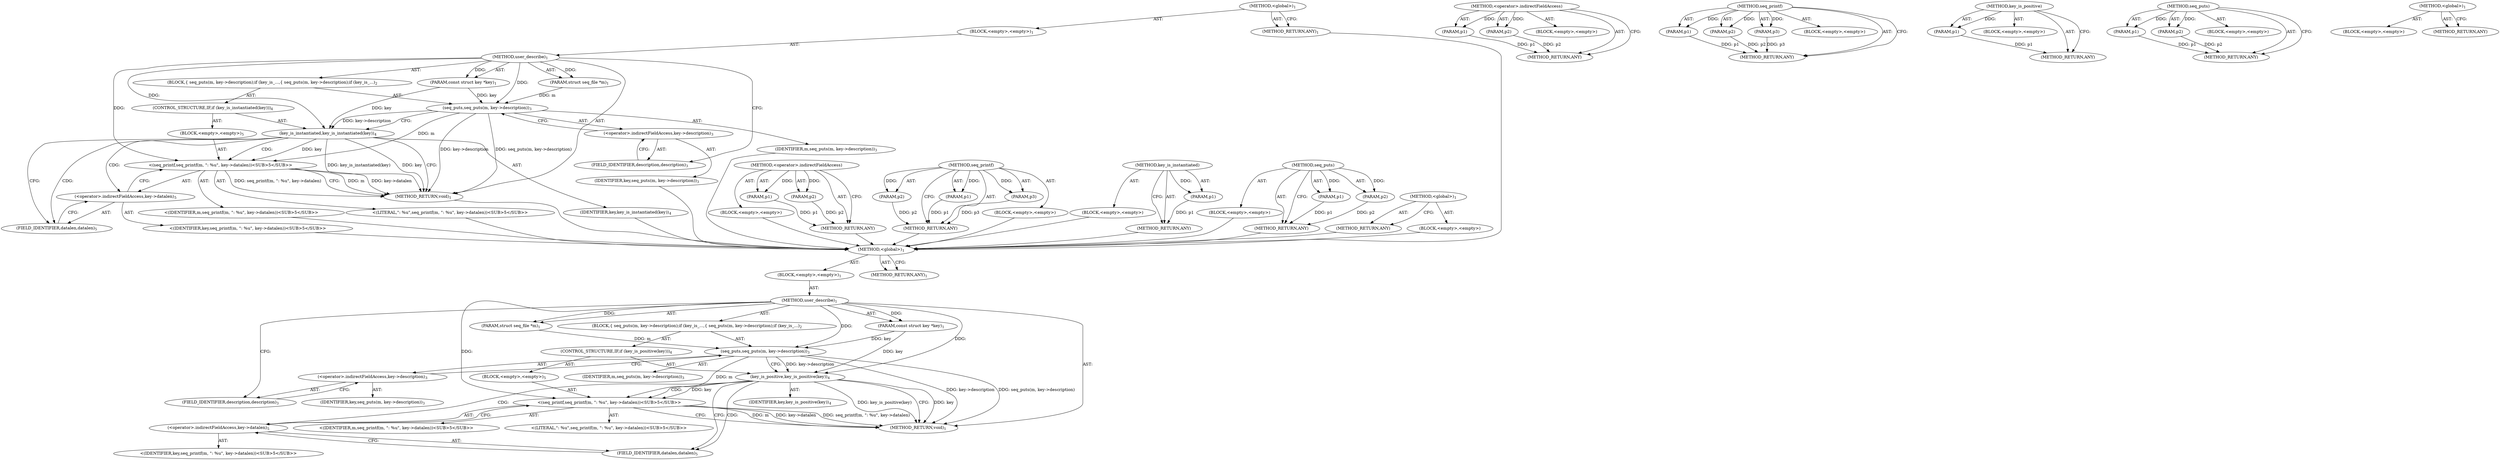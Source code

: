 digraph "&lt;global&gt;" {
vulnerable_6 [label=<(METHOD,&lt;global&gt;)<SUB>1</SUB>>];
vulnerable_7 [label=<(BLOCK,&lt;empty&gt;,&lt;empty&gt;)<SUB>1</SUB>>];
vulnerable_8 [label=<(METHOD,user_describe)<SUB>1</SUB>>];
vulnerable_9 [label=<(PARAM,const struct key *key)<SUB>1</SUB>>];
vulnerable_10 [label=<(PARAM,struct seq_file *m)<SUB>1</SUB>>];
vulnerable_11 [label=<(BLOCK,{
 	seq_puts(m, key-&gt;description);
	if (key_is_...,{
 	seq_puts(m, key-&gt;description);
	if (key_is_...)<SUB>2</SUB>>];
vulnerable_12 [label=<(seq_puts,seq_puts(m, key-&gt;description))<SUB>3</SUB>>];
vulnerable_13 [label=<(IDENTIFIER,m,seq_puts(m, key-&gt;description))<SUB>3</SUB>>];
vulnerable_14 [label=<(&lt;operator&gt;.indirectFieldAccess,key-&gt;description)<SUB>3</SUB>>];
vulnerable_15 [label=<(IDENTIFIER,key,seq_puts(m, key-&gt;description))<SUB>3</SUB>>];
vulnerable_16 [label=<(FIELD_IDENTIFIER,description,description)<SUB>3</SUB>>];
vulnerable_17 [label=<(CONTROL_STRUCTURE,IF,if (key_is_instantiated(key)))<SUB>4</SUB>>];
vulnerable_18 [label=<(key_is_instantiated,key_is_instantiated(key))<SUB>4</SUB>>];
vulnerable_19 [label=<(IDENTIFIER,key,key_is_instantiated(key))<SUB>4</SUB>>];
vulnerable_20 [label=<(BLOCK,&lt;empty&gt;,&lt;empty&gt;)<SUB>5</SUB>>];
vulnerable_21 [label="<(seq_printf,seq_printf(m, &quot;: %u&quot;, key-&gt;datalen))<SUB>5</SUB>>"];
vulnerable_22 [label="<(IDENTIFIER,m,seq_printf(m, &quot;: %u&quot;, key-&gt;datalen))<SUB>5</SUB>>"];
vulnerable_23 [label="<(LITERAL,&quot;: %u&quot;,seq_printf(m, &quot;: %u&quot;, key-&gt;datalen))<SUB>5</SUB>>"];
vulnerable_24 [label=<(&lt;operator&gt;.indirectFieldAccess,key-&gt;datalen)<SUB>5</SUB>>];
vulnerable_25 [label="<(IDENTIFIER,key,seq_printf(m, &quot;: %u&quot;, key-&gt;datalen))<SUB>5</SUB>>"];
vulnerable_26 [label=<(FIELD_IDENTIFIER,datalen,datalen)<SUB>5</SUB>>];
vulnerable_27 [label=<(METHOD_RETURN,void)<SUB>1</SUB>>];
vulnerable_29 [label=<(METHOD_RETURN,ANY)<SUB>1</SUB>>];
vulnerable_53 [label=<(METHOD,&lt;operator&gt;.indirectFieldAccess)>];
vulnerable_54 [label=<(PARAM,p1)>];
vulnerable_55 [label=<(PARAM,p2)>];
vulnerable_56 [label=<(BLOCK,&lt;empty&gt;,&lt;empty&gt;)>];
vulnerable_57 [label=<(METHOD_RETURN,ANY)>];
vulnerable_62 [label=<(METHOD,seq_printf)>];
vulnerable_63 [label=<(PARAM,p1)>];
vulnerable_64 [label=<(PARAM,p2)>];
vulnerable_65 [label=<(PARAM,p3)>];
vulnerable_66 [label=<(BLOCK,&lt;empty&gt;,&lt;empty&gt;)>];
vulnerable_67 [label=<(METHOD_RETURN,ANY)>];
vulnerable_58 [label=<(METHOD,key_is_instantiated)>];
vulnerable_59 [label=<(PARAM,p1)>];
vulnerable_60 [label=<(BLOCK,&lt;empty&gt;,&lt;empty&gt;)>];
vulnerable_61 [label=<(METHOD_RETURN,ANY)>];
vulnerable_48 [label=<(METHOD,seq_puts)>];
vulnerable_49 [label=<(PARAM,p1)>];
vulnerable_50 [label=<(PARAM,p2)>];
vulnerable_51 [label=<(BLOCK,&lt;empty&gt;,&lt;empty&gt;)>];
vulnerable_52 [label=<(METHOD_RETURN,ANY)>];
vulnerable_42 [label=<(METHOD,&lt;global&gt;)<SUB>1</SUB>>];
vulnerable_43 [label=<(BLOCK,&lt;empty&gt;,&lt;empty&gt;)>];
vulnerable_44 [label=<(METHOD_RETURN,ANY)>];
fixed_6 [label=<(METHOD,&lt;global&gt;)<SUB>1</SUB>>];
fixed_7 [label=<(BLOCK,&lt;empty&gt;,&lt;empty&gt;)<SUB>1</SUB>>];
fixed_8 [label=<(METHOD,user_describe)<SUB>1</SUB>>];
fixed_9 [label=<(PARAM,const struct key *key)<SUB>1</SUB>>];
fixed_10 [label=<(PARAM,struct seq_file *m)<SUB>1</SUB>>];
fixed_11 [label=<(BLOCK,{
 	seq_puts(m, key-&gt;description);
	if (key_is_...,{
 	seq_puts(m, key-&gt;description);
	if (key_is_...)<SUB>2</SUB>>];
fixed_12 [label=<(seq_puts,seq_puts(m, key-&gt;description))<SUB>3</SUB>>];
fixed_13 [label=<(IDENTIFIER,m,seq_puts(m, key-&gt;description))<SUB>3</SUB>>];
fixed_14 [label=<(&lt;operator&gt;.indirectFieldAccess,key-&gt;description)<SUB>3</SUB>>];
fixed_15 [label=<(IDENTIFIER,key,seq_puts(m, key-&gt;description))<SUB>3</SUB>>];
fixed_16 [label=<(FIELD_IDENTIFIER,description,description)<SUB>3</SUB>>];
fixed_17 [label=<(CONTROL_STRUCTURE,IF,if (key_is_positive(key)))<SUB>4</SUB>>];
fixed_18 [label=<(key_is_positive,key_is_positive(key))<SUB>4</SUB>>];
fixed_19 [label=<(IDENTIFIER,key,key_is_positive(key))<SUB>4</SUB>>];
fixed_20 [label=<(BLOCK,&lt;empty&gt;,&lt;empty&gt;)<SUB>5</SUB>>];
fixed_21 [label="<(seq_printf,seq_printf(m, &quot;: %u&quot;, key-&gt;datalen))<SUB>5</SUB>>"];
fixed_22 [label="<(IDENTIFIER,m,seq_printf(m, &quot;: %u&quot;, key-&gt;datalen))<SUB>5</SUB>>"];
fixed_23 [label="<(LITERAL,&quot;: %u&quot;,seq_printf(m, &quot;: %u&quot;, key-&gt;datalen))<SUB>5</SUB>>"];
fixed_24 [label=<(&lt;operator&gt;.indirectFieldAccess,key-&gt;datalen)<SUB>5</SUB>>];
fixed_25 [label="<(IDENTIFIER,key,seq_printf(m, &quot;: %u&quot;, key-&gt;datalen))<SUB>5</SUB>>"];
fixed_26 [label=<(FIELD_IDENTIFIER,datalen,datalen)<SUB>5</SUB>>];
fixed_27 [label=<(METHOD_RETURN,void)<SUB>1</SUB>>];
fixed_29 [label=<(METHOD_RETURN,ANY)<SUB>1</SUB>>];
fixed_53 [label=<(METHOD,&lt;operator&gt;.indirectFieldAccess)>];
fixed_54 [label=<(PARAM,p1)>];
fixed_55 [label=<(PARAM,p2)>];
fixed_56 [label=<(BLOCK,&lt;empty&gt;,&lt;empty&gt;)>];
fixed_57 [label=<(METHOD_RETURN,ANY)>];
fixed_62 [label=<(METHOD,seq_printf)>];
fixed_63 [label=<(PARAM,p1)>];
fixed_64 [label=<(PARAM,p2)>];
fixed_65 [label=<(PARAM,p3)>];
fixed_66 [label=<(BLOCK,&lt;empty&gt;,&lt;empty&gt;)>];
fixed_67 [label=<(METHOD_RETURN,ANY)>];
fixed_58 [label=<(METHOD,key_is_positive)>];
fixed_59 [label=<(PARAM,p1)>];
fixed_60 [label=<(BLOCK,&lt;empty&gt;,&lt;empty&gt;)>];
fixed_61 [label=<(METHOD_RETURN,ANY)>];
fixed_48 [label=<(METHOD,seq_puts)>];
fixed_49 [label=<(PARAM,p1)>];
fixed_50 [label=<(PARAM,p2)>];
fixed_51 [label=<(BLOCK,&lt;empty&gt;,&lt;empty&gt;)>];
fixed_52 [label=<(METHOD_RETURN,ANY)>];
fixed_42 [label=<(METHOD,&lt;global&gt;)<SUB>1</SUB>>];
fixed_43 [label=<(BLOCK,&lt;empty&gt;,&lt;empty&gt;)>];
fixed_44 [label=<(METHOD_RETURN,ANY)>];
vulnerable_6 -> vulnerable_7  [key=0, label="AST: "];
vulnerable_6 -> vulnerable_29  [key=0, label="AST: "];
vulnerable_6 -> vulnerable_29  [key=1, label="CFG: "];
vulnerable_7 -> vulnerable_8  [key=0, label="AST: "];
vulnerable_8 -> vulnerable_9  [key=0, label="AST: "];
vulnerable_8 -> vulnerable_9  [key=1, label="DDG: "];
vulnerable_8 -> vulnerable_10  [key=0, label="AST: "];
vulnerable_8 -> vulnerable_10  [key=1, label="DDG: "];
vulnerable_8 -> vulnerable_11  [key=0, label="AST: "];
vulnerable_8 -> vulnerable_27  [key=0, label="AST: "];
vulnerable_8 -> vulnerable_16  [key=0, label="CFG: "];
vulnerable_8 -> vulnerable_12  [key=0, label="DDG: "];
vulnerable_8 -> vulnerable_18  [key=0, label="DDG: "];
vulnerable_8 -> vulnerable_21  [key=0, label="DDG: "];
vulnerable_9 -> vulnerable_12  [key=0, label="DDG: key"];
vulnerable_9 -> vulnerable_18  [key=0, label="DDG: key"];
vulnerable_10 -> vulnerable_12  [key=0, label="DDG: m"];
vulnerable_11 -> vulnerable_12  [key=0, label="AST: "];
vulnerable_11 -> vulnerable_17  [key=0, label="AST: "];
vulnerable_12 -> vulnerable_13  [key=0, label="AST: "];
vulnerable_12 -> vulnerable_14  [key=0, label="AST: "];
vulnerable_12 -> vulnerable_18  [key=0, label="CFG: "];
vulnerable_12 -> vulnerable_18  [key=1, label="DDG: key-&gt;description"];
vulnerable_12 -> vulnerable_27  [key=0, label="DDG: key-&gt;description"];
vulnerable_12 -> vulnerable_27  [key=1, label="DDG: seq_puts(m, key-&gt;description)"];
vulnerable_12 -> vulnerable_21  [key=0, label="DDG: m"];
vulnerable_13 -> fixed_6  [key=0];
vulnerable_14 -> vulnerable_15  [key=0, label="AST: "];
vulnerable_14 -> vulnerable_16  [key=0, label="AST: "];
vulnerable_14 -> vulnerable_12  [key=0, label="CFG: "];
vulnerable_15 -> fixed_6  [key=0];
vulnerable_16 -> vulnerable_14  [key=0, label="CFG: "];
vulnerable_17 -> vulnerable_18  [key=0, label="AST: "];
vulnerable_17 -> vulnerable_20  [key=0, label="AST: "];
vulnerable_18 -> vulnerable_19  [key=0, label="AST: "];
vulnerable_18 -> vulnerable_27  [key=0, label="CFG: "];
vulnerable_18 -> vulnerable_27  [key=1, label="DDG: key"];
vulnerable_18 -> vulnerable_27  [key=2, label="DDG: key_is_instantiated(key)"];
vulnerable_18 -> vulnerable_26  [key=0, label="CFG: "];
vulnerable_18 -> vulnerable_26  [key=1, label="CDG: "];
vulnerable_18 -> vulnerable_21  [key=0, label="DDG: key"];
vulnerable_18 -> vulnerable_21  [key=1, label="CDG: "];
vulnerable_18 -> vulnerable_24  [key=0, label="CDG: "];
vulnerable_19 -> fixed_6  [key=0];
vulnerable_20 -> vulnerable_21  [key=0, label="AST: "];
vulnerable_21 -> vulnerable_22  [key=0, label="AST: "];
vulnerable_21 -> vulnerable_23  [key=0, label="AST: "];
vulnerable_21 -> vulnerable_24  [key=0, label="AST: "];
vulnerable_21 -> vulnerable_27  [key=0, label="CFG: "];
vulnerable_21 -> vulnerable_27  [key=1, label="DDG: m"];
vulnerable_21 -> vulnerable_27  [key=2, label="DDG: key-&gt;datalen"];
vulnerable_21 -> vulnerable_27  [key=3, label="DDG: seq_printf(m, &quot;: %u&quot;, key-&gt;datalen)"];
vulnerable_22 -> fixed_6  [key=0];
vulnerable_23 -> fixed_6  [key=0];
vulnerable_24 -> vulnerable_25  [key=0, label="AST: "];
vulnerable_24 -> vulnerable_26  [key=0, label="AST: "];
vulnerable_24 -> vulnerable_21  [key=0, label="CFG: "];
vulnerable_25 -> fixed_6  [key=0];
vulnerable_26 -> vulnerable_24  [key=0, label="CFG: "];
vulnerable_27 -> fixed_6  [key=0];
vulnerable_29 -> fixed_6  [key=0];
vulnerable_53 -> vulnerable_54  [key=0, label="AST: "];
vulnerable_53 -> vulnerable_54  [key=1, label="DDG: "];
vulnerable_53 -> vulnerable_56  [key=0, label="AST: "];
vulnerable_53 -> vulnerable_55  [key=0, label="AST: "];
vulnerable_53 -> vulnerable_55  [key=1, label="DDG: "];
vulnerable_53 -> vulnerable_57  [key=0, label="AST: "];
vulnerable_53 -> vulnerable_57  [key=1, label="CFG: "];
vulnerable_54 -> vulnerable_57  [key=0, label="DDG: p1"];
vulnerable_55 -> vulnerable_57  [key=0, label="DDG: p2"];
vulnerable_56 -> fixed_6  [key=0];
vulnerable_57 -> fixed_6  [key=0];
vulnerable_62 -> vulnerable_63  [key=0, label="AST: "];
vulnerable_62 -> vulnerable_63  [key=1, label="DDG: "];
vulnerable_62 -> vulnerable_66  [key=0, label="AST: "];
vulnerable_62 -> vulnerable_64  [key=0, label="AST: "];
vulnerable_62 -> vulnerable_64  [key=1, label="DDG: "];
vulnerable_62 -> vulnerable_67  [key=0, label="AST: "];
vulnerable_62 -> vulnerable_67  [key=1, label="CFG: "];
vulnerable_62 -> vulnerable_65  [key=0, label="AST: "];
vulnerable_62 -> vulnerable_65  [key=1, label="DDG: "];
vulnerable_63 -> vulnerable_67  [key=0, label="DDG: p1"];
vulnerable_64 -> vulnerable_67  [key=0, label="DDG: p2"];
vulnerable_65 -> vulnerable_67  [key=0, label="DDG: p3"];
vulnerable_66 -> fixed_6  [key=0];
vulnerable_67 -> fixed_6  [key=0];
vulnerable_58 -> vulnerable_59  [key=0, label="AST: "];
vulnerable_58 -> vulnerable_59  [key=1, label="DDG: "];
vulnerable_58 -> vulnerable_60  [key=0, label="AST: "];
vulnerable_58 -> vulnerable_61  [key=0, label="AST: "];
vulnerable_58 -> vulnerable_61  [key=1, label="CFG: "];
vulnerable_59 -> vulnerable_61  [key=0, label="DDG: p1"];
vulnerable_60 -> fixed_6  [key=0];
vulnerable_61 -> fixed_6  [key=0];
vulnerable_48 -> vulnerable_49  [key=0, label="AST: "];
vulnerable_48 -> vulnerable_49  [key=1, label="DDG: "];
vulnerable_48 -> vulnerable_51  [key=0, label="AST: "];
vulnerable_48 -> vulnerable_50  [key=0, label="AST: "];
vulnerable_48 -> vulnerable_50  [key=1, label="DDG: "];
vulnerable_48 -> vulnerable_52  [key=0, label="AST: "];
vulnerable_48 -> vulnerable_52  [key=1, label="CFG: "];
vulnerable_49 -> vulnerable_52  [key=0, label="DDG: p1"];
vulnerable_50 -> vulnerable_52  [key=0, label="DDG: p2"];
vulnerable_51 -> fixed_6  [key=0];
vulnerable_52 -> fixed_6  [key=0];
vulnerable_42 -> vulnerable_43  [key=0, label="AST: "];
vulnerable_42 -> vulnerable_44  [key=0, label="AST: "];
vulnerable_42 -> vulnerable_44  [key=1, label="CFG: "];
vulnerable_43 -> fixed_6  [key=0];
vulnerable_44 -> fixed_6  [key=0];
fixed_6 -> fixed_7  [key=0, label="AST: "];
fixed_6 -> fixed_29  [key=0, label="AST: "];
fixed_6 -> fixed_29  [key=1, label="CFG: "];
fixed_7 -> fixed_8  [key=0, label="AST: "];
fixed_8 -> fixed_9  [key=0, label="AST: "];
fixed_8 -> fixed_9  [key=1, label="DDG: "];
fixed_8 -> fixed_10  [key=0, label="AST: "];
fixed_8 -> fixed_10  [key=1, label="DDG: "];
fixed_8 -> fixed_11  [key=0, label="AST: "];
fixed_8 -> fixed_27  [key=0, label="AST: "];
fixed_8 -> fixed_16  [key=0, label="CFG: "];
fixed_8 -> fixed_12  [key=0, label="DDG: "];
fixed_8 -> fixed_18  [key=0, label="DDG: "];
fixed_8 -> fixed_21  [key=0, label="DDG: "];
fixed_9 -> fixed_12  [key=0, label="DDG: key"];
fixed_9 -> fixed_18  [key=0, label="DDG: key"];
fixed_10 -> fixed_12  [key=0, label="DDG: m"];
fixed_11 -> fixed_12  [key=0, label="AST: "];
fixed_11 -> fixed_17  [key=0, label="AST: "];
fixed_12 -> fixed_13  [key=0, label="AST: "];
fixed_12 -> fixed_14  [key=0, label="AST: "];
fixed_12 -> fixed_18  [key=0, label="CFG: "];
fixed_12 -> fixed_18  [key=1, label="DDG: key-&gt;description"];
fixed_12 -> fixed_27  [key=0, label="DDG: key-&gt;description"];
fixed_12 -> fixed_27  [key=1, label="DDG: seq_puts(m, key-&gt;description)"];
fixed_12 -> fixed_21  [key=0, label="DDG: m"];
fixed_14 -> fixed_15  [key=0, label="AST: "];
fixed_14 -> fixed_16  [key=0, label="AST: "];
fixed_14 -> fixed_12  [key=0, label="CFG: "];
fixed_16 -> fixed_14  [key=0, label="CFG: "];
fixed_17 -> fixed_18  [key=0, label="AST: "];
fixed_17 -> fixed_20  [key=0, label="AST: "];
fixed_18 -> fixed_19  [key=0, label="AST: "];
fixed_18 -> fixed_27  [key=0, label="CFG: "];
fixed_18 -> fixed_27  [key=1, label="DDG: key"];
fixed_18 -> fixed_27  [key=2, label="DDG: key_is_positive(key)"];
fixed_18 -> fixed_26  [key=0, label="CFG: "];
fixed_18 -> fixed_26  [key=1, label="CDG: "];
fixed_18 -> fixed_21  [key=0, label="DDG: key"];
fixed_18 -> fixed_21  [key=1, label="CDG: "];
fixed_18 -> fixed_24  [key=0, label="CDG: "];
fixed_20 -> fixed_21  [key=0, label="AST: "];
fixed_21 -> fixed_22  [key=0, label="AST: "];
fixed_21 -> fixed_23  [key=0, label="AST: "];
fixed_21 -> fixed_24  [key=0, label="AST: "];
fixed_21 -> fixed_27  [key=0, label="CFG: "];
fixed_21 -> fixed_27  [key=1, label="DDG: m"];
fixed_21 -> fixed_27  [key=2, label="DDG: key-&gt;datalen"];
fixed_21 -> fixed_27  [key=3, label="DDG: seq_printf(m, &quot;: %u&quot;, key-&gt;datalen)"];
fixed_24 -> fixed_25  [key=0, label="AST: "];
fixed_24 -> fixed_26  [key=0, label="AST: "];
fixed_24 -> fixed_21  [key=0, label="CFG: "];
fixed_26 -> fixed_24  [key=0, label="CFG: "];
fixed_53 -> fixed_54  [key=0, label="AST: "];
fixed_53 -> fixed_54  [key=1, label="DDG: "];
fixed_53 -> fixed_56  [key=0, label="AST: "];
fixed_53 -> fixed_55  [key=0, label="AST: "];
fixed_53 -> fixed_55  [key=1, label="DDG: "];
fixed_53 -> fixed_57  [key=0, label="AST: "];
fixed_53 -> fixed_57  [key=1, label="CFG: "];
fixed_54 -> fixed_57  [key=0, label="DDG: p1"];
fixed_55 -> fixed_57  [key=0, label="DDG: p2"];
fixed_62 -> fixed_63  [key=0, label="AST: "];
fixed_62 -> fixed_63  [key=1, label="DDG: "];
fixed_62 -> fixed_66  [key=0, label="AST: "];
fixed_62 -> fixed_64  [key=0, label="AST: "];
fixed_62 -> fixed_64  [key=1, label="DDG: "];
fixed_62 -> fixed_67  [key=0, label="AST: "];
fixed_62 -> fixed_67  [key=1, label="CFG: "];
fixed_62 -> fixed_65  [key=0, label="AST: "];
fixed_62 -> fixed_65  [key=1, label="DDG: "];
fixed_63 -> fixed_67  [key=0, label="DDG: p1"];
fixed_64 -> fixed_67  [key=0, label="DDG: p2"];
fixed_65 -> fixed_67  [key=0, label="DDG: p3"];
fixed_58 -> fixed_59  [key=0, label="AST: "];
fixed_58 -> fixed_59  [key=1, label="DDG: "];
fixed_58 -> fixed_60  [key=0, label="AST: "];
fixed_58 -> fixed_61  [key=0, label="AST: "];
fixed_58 -> fixed_61  [key=1, label="CFG: "];
fixed_59 -> fixed_61  [key=0, label="DDG: p1"];
fixed_48 -> fixed_49  [key=0, label="AST: "];
fixed_48 -> fixed_49  [key=1, label="DDG: "];
fixed_48 -> fixed_51  [key=0, label="AST: "];
fixed_48 -> fixed_50  [key=0, label="AST: "];
fixed_48 -> fixed_50  [key=1, label="DDG: "];
fixed_48 -> fixed_52  [key=0, label="AST: "];
fixed_48 -> fixed_52  [key=1, label="CFG: "];
fixed_49 -> fixed_52  [key=0, label="DDG: p1"];
fixed_50 -> fixed_52  [key=0, label="DDG: p2"];
fixed_42 -> fixed_43  [key=0, label="AST: "];
fixed_42 -> fixed_44  [key=0, label="AST: "];
fixed_42 -> fixed_44  [key=1, label="CFG: "];
}
